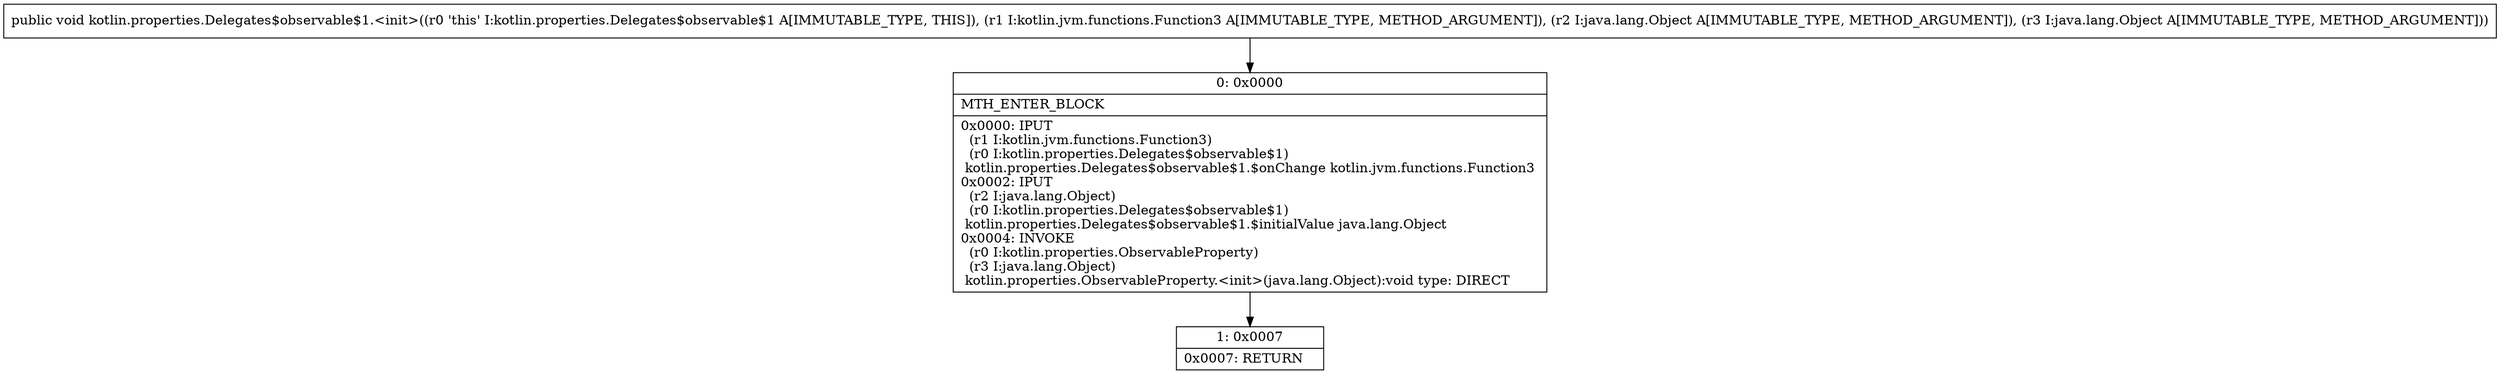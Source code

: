 digraph "CFG forkotlin.properties.Delegates$observable$1.\<init\>(Lkotlin\/jvm\/functions\/Function3;Ljava\/lang\/Object;Ljava\/lang\/Object;)V" {
Node_0 [shape=record,label="{0\:\ 0x0000|MTH_ENTER_BLOCK\l|0x0000: IPUT  \l  (r1 I:kotlin.jvm.functions.Function3)\l  (r0 I:kotlin.properties.Delegates$observable$1)\l kotlin.properties.Delegates$observable$1.$onChange kotlin.jvm.functions.Function3 \l0x0002: IPUT  \l  (r2 I:java.lang.Object)\l  (r0 I:kotlin.properties.Delegates$observable$1)\l kotlin.properties.Delegates$observable$1.$initialValue java.lang.Object \l0x0004: INVOKE  \l  (r0 I:kotlin.properties.ObservableProperty)\l  (r3 I:java.lang.Object)\l kotlin.properties.ObservableProperty.\<init\>(java.lang.Object):void type: DIRECT \l}"];
Node_1 [shape=record,label="{1\:\ 0x0007|0x0007: RETURN   \l}"];
MethodNode[shape=record,label="{public void kotlin.properties.Delegates$observable$1.\<init\>((r0 'this' I:kotlin.properties.Delegates$observable$1 A[IMMUTABLE_TYPE, THIS]), (r1 I:kotlin.jvm.functions.Function3 A[IMMUTABLE_TYPE, METHOD_ARGUMENT]), (r2 I:java.lang.Object A[IMMUTABLE_TYPE, METHOD_ARGUMENT]), (r3 I:java.lang.Object A[IMMUTABLE_TYPE, METHOD_ARGUMENT])) }"];
MethodNode -> Node_0;
Node_0 -> Node_1;
}

